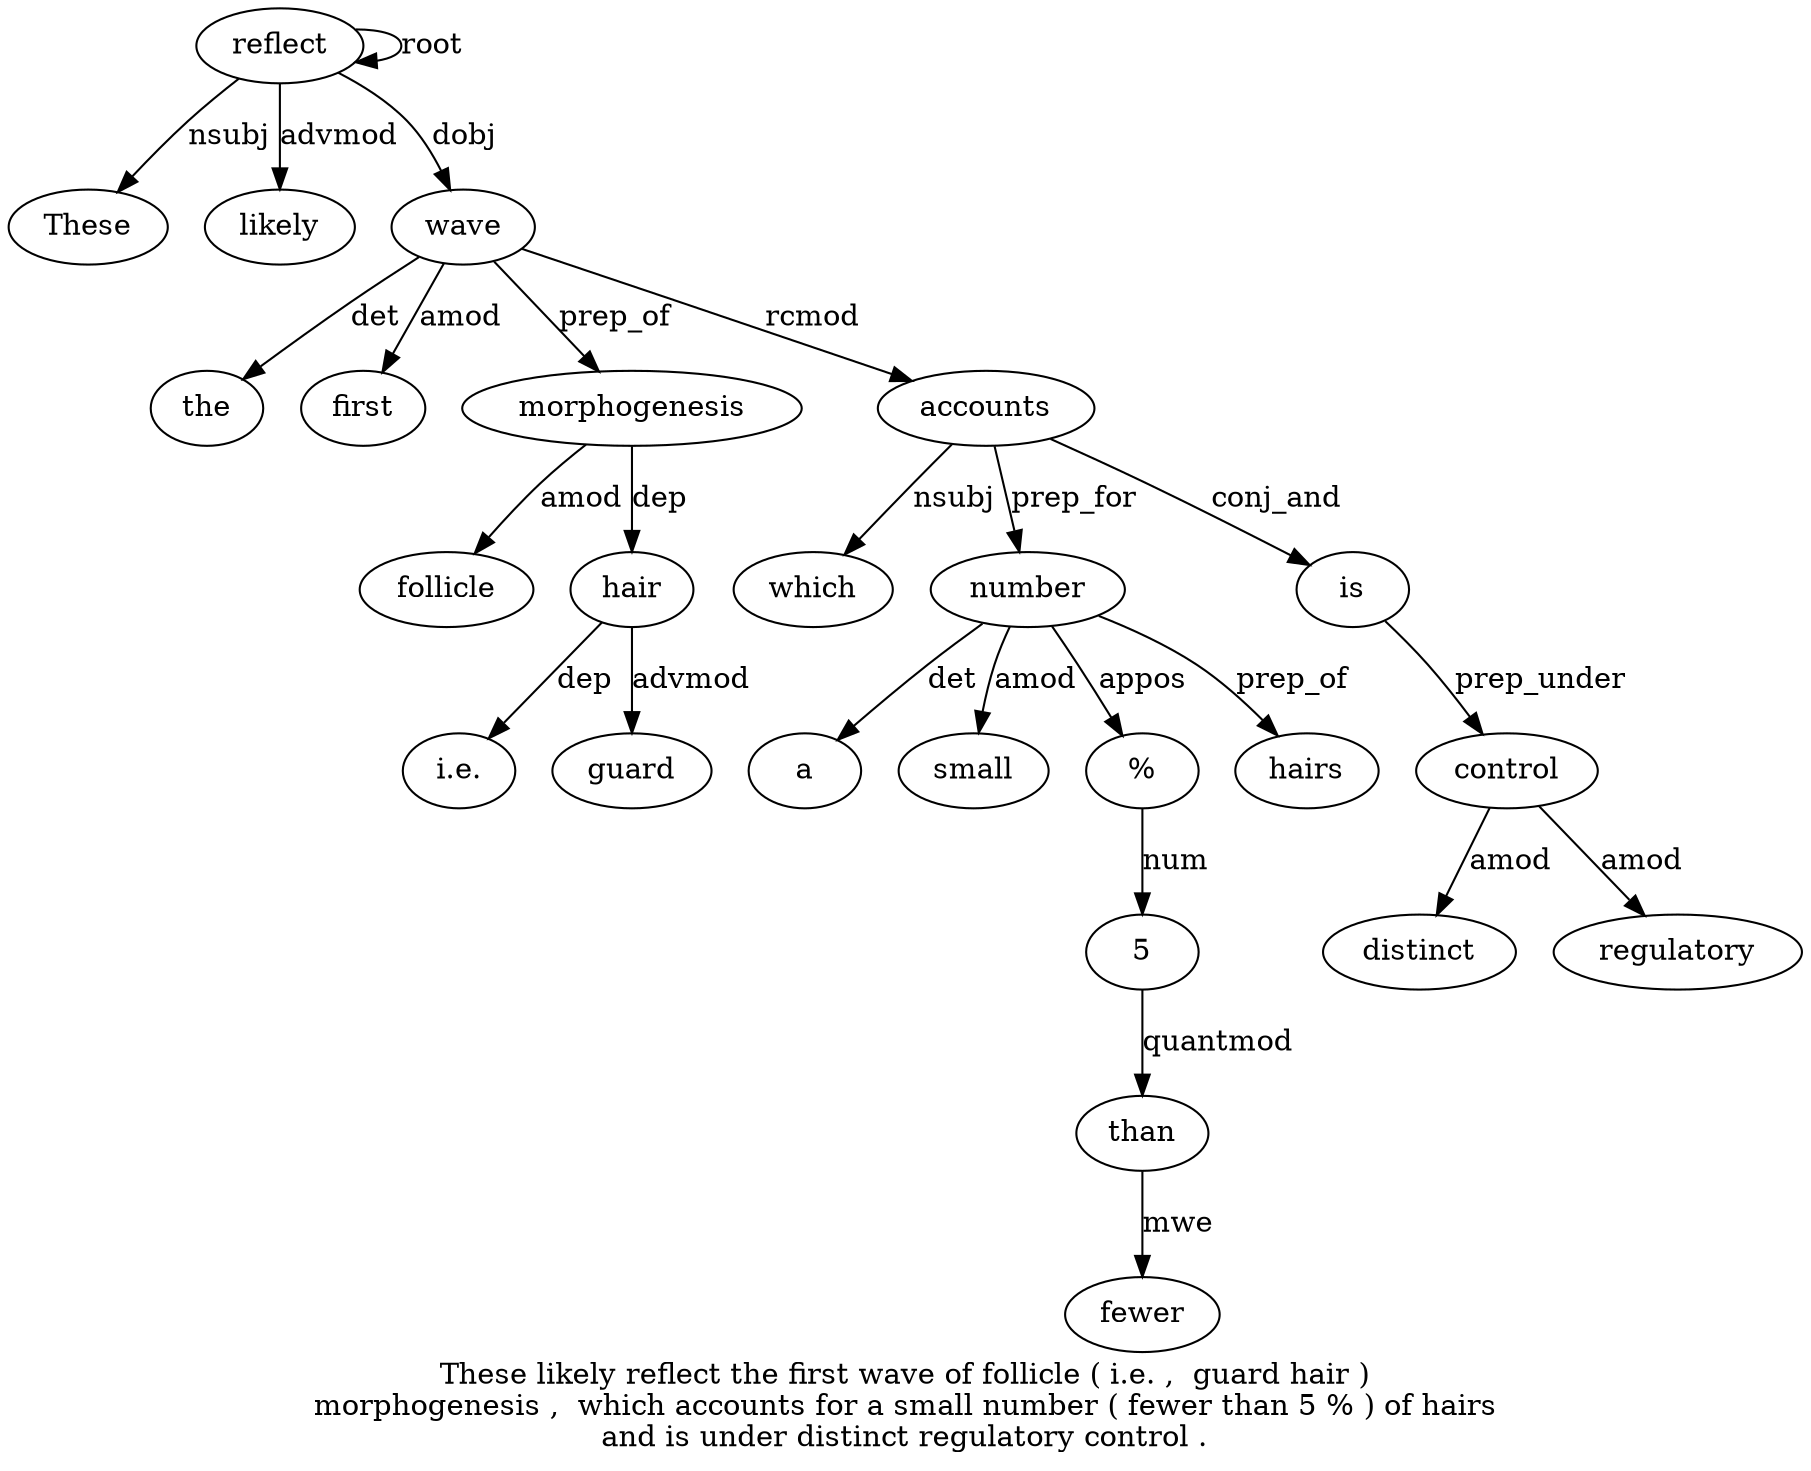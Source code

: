 digraph "These likely reflect the first wave of follicle ( i.e. ,  guard hair ) morphogenesis ,  which accounts for a small number ( fewer than 5 % ) of hairs and is under distinct regulatory control ." {
label="These likely reflect the first wave of follicle ( i.e. ,  guard hair )
morphogenesis ,  which accounts for a small number ( fewer than 5 % ) of hairs
and is under distinct regulatory control .";
reflect3 [style=filled, fillcolor=white, label=reflect];
These1 [style=filled, fillcolor=white, label=These];
reflect3 -> These1  [label=nsubj];
likely2 [style=filled, fillcolor=white, label=likely];
reflect3 -> likely2  [label=advmod];
reflect3 -> reflect3  [label=root];
wave6 [style=filled, fillcolor=white, label=wave];
the4 [style=filled, fillcolor=white, label=the];
wave6 -> the4  [label=det];
first5 [style=filled, fillcolor=white, label=first];
wave6 -> first5  [label=amod];
reflect3 -> wave6  [label=dobj];
morphogenesis15 [style=filled, fillcolor=white, label=morphogenesis];
follicle8 [style=filled, fillcolor=white, label=follicle];
morphogenesis15 -> follicle8  [label=amod];
hair13 [style=filled, fillcolor=white, label=hair];
"i.e.10" [style=filled, fillcolor=white, label="i.e."];
hair13 -> "i.e.10"  [label=dep];
guard12 [style=filled, fillcolor=white, label=guard];
hair13 -> guard12  [label=advmod];
morphogenesis15 -> hair13  [label=dep];
wave6 -> morphogenesis15  [label=prep_of];
accounts18 [style=filled, fillcolor=white, label=accounts];
which17 [style=filled, fillcolor=white, label=which];
accounts18 -> which17  [label=nsubj];
wave6 -> accounts18  [label=rcmod];
number22 [style=filled, fillcolor=white, label=number];
a20 [style=filled, fillcolor=white, label=a];
number22 -> a20  [label=det];
small21 [style=filled, fillcolor=white, label=small];
number22 -> small21  [label=amod];
accounts18 -> number22  [label=prep_for];
than25 [style=filled, fillcolor=white, label=than];
fewer24 [style=filled, fillcolor=white, label=fewer];
than25 -> fewer24  [label=mwe];
526 [style=filled, fillcolor=white, label=5];
526 -> than25  [label=quantmod];
"%27" [style=filled, fillcolor=white, label="%"];
"%27" -> 526  [label=num];
number22 -> "%27"  [label=appos];
hairs30 [style=filled, fillcolor=white, label=hairs];
number22 -> hairs30  [label=prep_of];
is32 [style=filled, fillcolor=white, label=is];
accounts18 -> is32  [label=conj_and];
control36 [style=filled, fillcolor=white, label=control];
distinct34 [style=filled, fillcolor=white, label=distinct];
control36 -> distinct34  [label=amod];
regulatory35 [style=filled, fillcolor=white, label=regulatory];
control36 -> regulatory35  [label=amod];
is32 -> control36  [label=prep_under];
}
